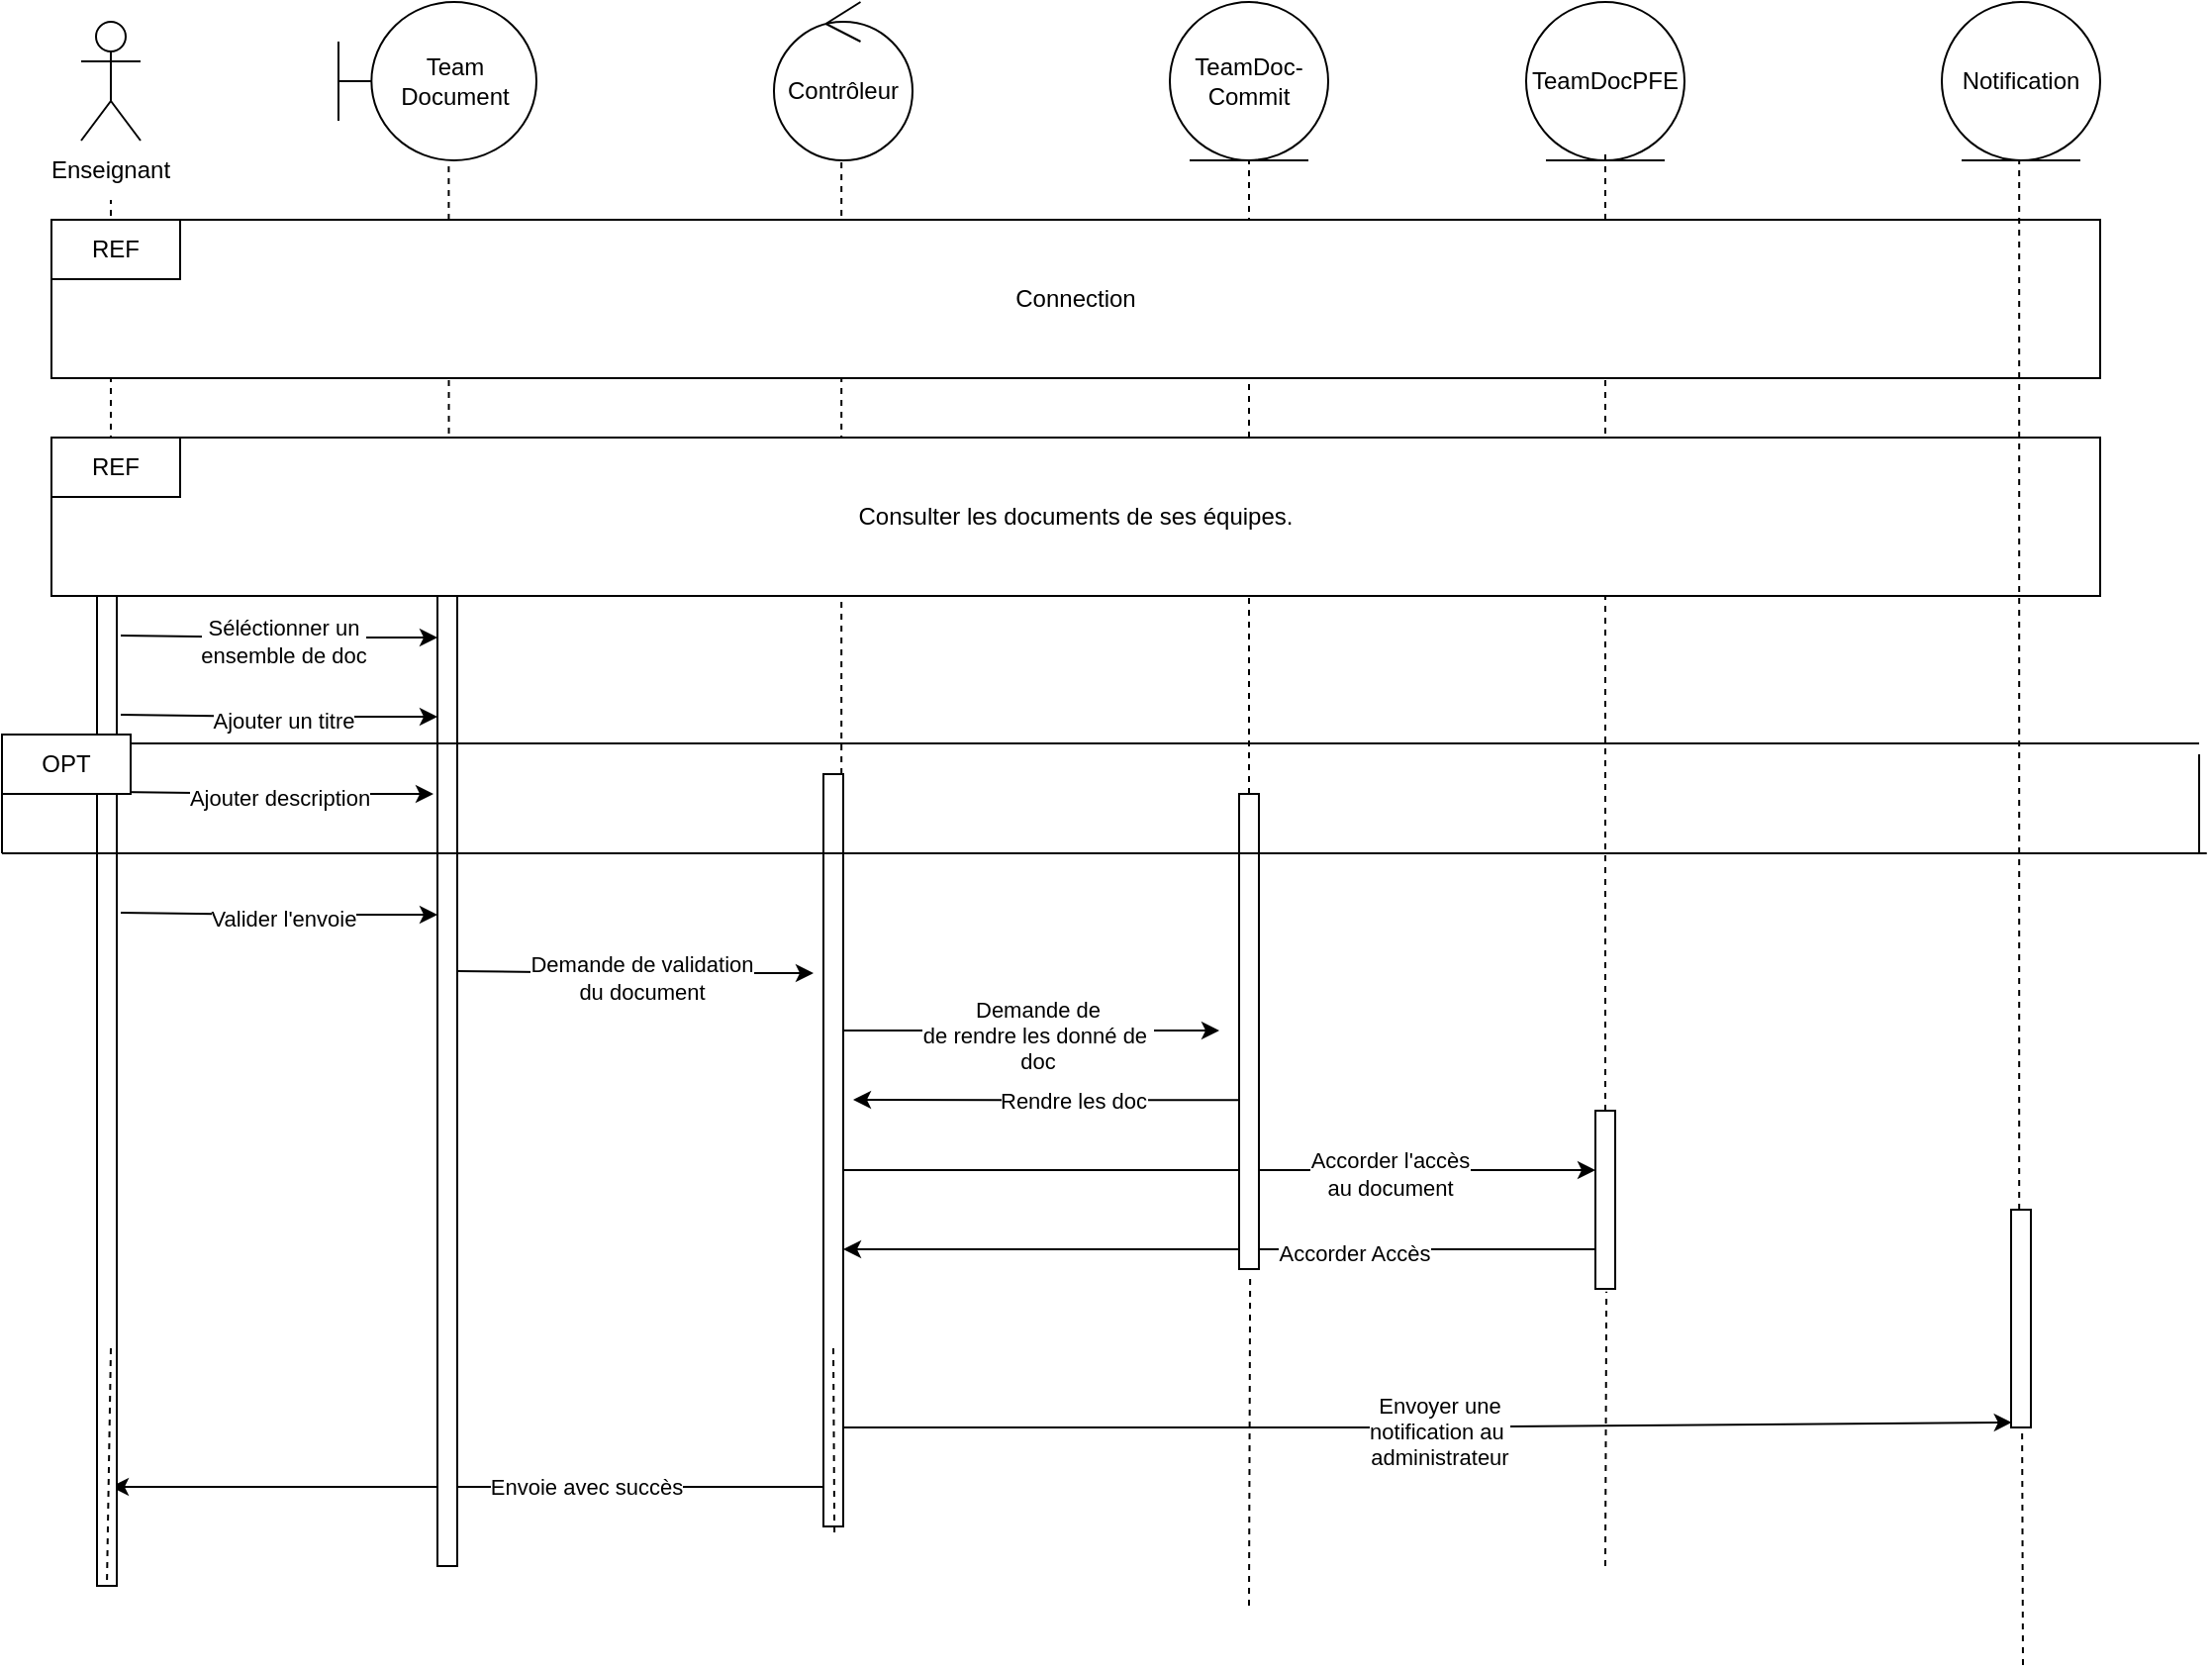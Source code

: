 <mxfile version="17.1.2" type="github">
  <diagram id="aOgKGbwrWeFkAxCtf3ib" name="Page-1">
    <mxGraphModel dx="1476" dy="790" grid="1" gridSize="10" guides="1" tooltips="1" connect="1" arrows="1" fold="1" page="1" pageScale="1" pageWidth="827" pageHeight="1169" math="0" shadow="0">
      <root>
        <mxCell id="0" />
        <mxCell id="1" parent="0" />
        <mxCell id="3AvT1jTzsXwBCu8fBLA7-1" value="" style="shape=umlActor;verticalLabelPosition=bottom;verticalAlign=top;html=1;" parent="1" vertex="1">
          <mxGeometry x="80" y="60" width="30" height="60" as="geometry" />
        </mxCell>
        <mxCell id="3AvT1jTzsXwBCu8fBLA7-2" value="Team&lt;br&gt;Document" style="shape=umlBoundary;whiteSpace=wrap;html=1;" parent="1" vertex="1">
          <mxGeometry x="210" y="50" width="100" height="80" as="geometry" />
        </mxCell>
        <mxCell id="3AvT1jTzsXwBCu8fBLA7-3" value="TeamDoc-Commit" style="ellipse;shape=umlEntity;whiteSpace=wrap;html=1;" parent="1" vertex="1">
          <mxGeometry x="630" y="50" width="80" height="80" as="geometry" />
        </mxCell>
        <mxCell id="3AvT1jTzsXwBCu8fBLA7-4" value="Contrôleur" style="ellipse;shape=umlControl;whiteSpace=wrap;html=1;" parent="1" vertex="1">
          <mxGeometry x="430" y="50" width="70" height="80" as="geometry" />
        </mxCell>
        <mxCell id="3AvT1jTzsXwBCu8fBLA7-5" value="" style="endArrow=none;dashed=1;html=1;rounded=0;entryX=0.5;entryY=1;entryDx=0;entryDy=0;startArrow=none;" parent="1" source="3AvT1jTzsXwBCu8fBLA7-46" target="3AvT1jTzsXwBCu8fBLA7-11" edge="1">
          <mxGeometry width="50" height="50" relative="1" as="geometry">
            <mxPoint x="95" y="730" as="sourcePoint" />
            <mxPoint x="440" y="240" as="targetPoint" />
          </mxGeometry>
        </mxCell>
        <mxCell id="3AvT1jTzsXwBCu8fBLA7-6" value="" style="endArrow=none;dashed=1;html=1;rounded=0;entryX=0.557;entryY=1.015;entryDx=0;entryDy=0;entryPerimeter=0;" parent="1" target="3AvT1jTzsXwBCu8fBLA7-2" edge="1">
          <mxGeometry width="50" height="50" relative="1" as="geometry">
            <mxPoint x="266" y="730" as="sourcePoint" />
            <mxPoint x="440" y="270" as="targetPoint" />
          </mxGeometry>
        </mxCell>
        <mxCell id="3AvT1jTzsXwBCu8fBLA7-7" value="" style="endArrow=none;dashed=1;html=1;rounded=0;entryX=0.557;entryY=1.015;entryDx=0;entryDy=0;entryPerimeter=0;startArrow=none;" parent="1" source="3AvT1jTzsXwBCu8fBLA7-49" edge="1">
          <mxGeometry width="50" height="50" relative="1" as="geometry">
            <mxPoint x="464" y="730" as="sourcePoint" />
            <mxPoint x="464.09" y="130.0" as="targetPoint" />
          </mxGeometry>
        </mxCell>
        <mxCell id="3AvT1jTzsXwBCu8fBLA7-8" value="" style="endArrow=none;dashed=1;html=1;rounded=0;entryX=0.557;entryY=1.015;entryDx=0;entryDy=0;entryPerimeter=0;startArrow=none;" parent="1" source="3AvT1jTzsXwBCu8fBLA7-51" edge="1">
          <mxGeometry width="50" height="50" relative="1" as="geometry">
            <mxPoint x="670" y="730" as="sourcePoint" />
            <mxPoint x="670" y="130.0" as="targetPoint" />
          </mxGeometry>
        </mxCell>
        <mxCell id="3AvT1jTzsXwBCu8fBLA7-11" value="Enseignant" style="text;html=1;strokeColor=none;fillColor=none;align=center;verticalAlign=middle;whiteSpace=wrap;rounded=0;" parent="1" vertex="1">
          <mxGeometry x="65" y="120" width="60" height="30" as="geometry" />
        </mxCell>
        <mxCell id="3AvT1jTzsXwBCu8fBLA7-12" value="TeamDocPFE" style="ellipse;shape=umlEntity;whiteSpace=wrap;html=1;" parent="1" vertex="1">
          <mxGeometry x="810" y="50" width="80" height="80" as="geometry" />
        </mxCell>
        <mxCell id="3AvT1jTzsXwBCu8fBLA7-13" value="" style="endArrow=none;dashed=1;html=1;rounded=0;entryX=0.557;entryY=1.015;entryDx=0;entryDy=0;entryPerimeter=0;startArrow=none;" parent="1" source="3AvT1jTzsXwBCu8fBLA7-53" edge="1">
          <mxGeometry width="50" height="50" relative="1" as="geometry">
            <mxPoint x="850" y="730" as="sourcePoint" />
            <mxPoint x="850" y="124.0" as="targetPoint" />
          </mxGeometry>
        </mxCell>
        <mxCell id="3AvT1jTzsXwBCu8fBLA7-14" value="Connection" style="rounded=0;whiteSpace=wrap;html=1;" parent="1" vertex="1">
          <mxGeometry x="65" y="160" width="1035" height="80" as="geometry" />
        </mxCell>
        <mxCell id="3AvT1jTzsXwBCu8fBLA7-15" value="Consulter les documents de ses équipes." style="rounded=0;whiteSpace=wrap;html=1;" parent="1" vertex="1">
          <mxGeometry x="65" y="270" width="1035" height="80" as="geometry" />
        </mxCell>
        <mxCell id="3AvT1jTzsXwBCu8fBLA7-16" value="REF&lt;span style=&quot;color: rgba(0 , 0 , 0 , 0) ; font-family: monospace ; font-size: 0px&quot;&gt;%3CmxGraphModel%3E%3Croot%3E%3CmxCell%20id%3D%220%22%2F%3E%3CmxCell%20id%3D%221%22%20parent%3D%220%22%2F%3E%3CmxCell%20id%3D%222%22%20value%3D%22%22%20style%3D%22rounded%3D0%3BwhiteSpace%3Dwrap%3Bhtml%3D1%3B%22%20vertex%3D%221%22%20parent%3D%221%22%3E%3CmxGeometry%20x%3D%2265%22%20y%3D%22160%22%20width%3D%22235%22%20height%3D%2280%22%20as%3D%22geometry%22%2F%3E%3C%2FmxCell%3E%3C%2Froot%3E%3C%2FmxGraphModel%3E&lt;/span&gt;" style="rounded=0;whiteSpace=wrap;html=1;" parent="1" vertex="1">
          <mxGeometry x="65" y="160" width="65" height="30" as="geometry" />
        </mxCell>
        <mxCell id="3AvT1jTzsXwBCu8fBLA7-17" value="REF&lt;span style=&quot;color: rgba(0 , 0 , 0 , 0) ; font-family: monospace ; font-size: 0px&quot;&gt;%3CmxGraphModel%3E%3Croot%3E%3CmxCell%20id%3D%220%22%2F%3E%3CmxCell%20id%3D%221%22%20parent%3D%220%22%2F%3E%3CmxCell%20id%3D%222%22%20value%3D%22%22%20style%3D%22rounded%3D0%3BwhiteSpace%3Dwrap%3Bhtml%3D1%3B%22%20vertex%3D%221%22%20parent%3D%221%22%3E%3CmxGeometry%20x%3D%2265%22%20y%3D%22160%22%20width%3D%22235%22%20height%3D%2280%22%20as%3D%22geometry%22%2F%3E%3C%2FmxCell%3E%3C%2Froot%3E%3C%2FmxGraphModel%3E&lt;/span&gt;" style="rounded=0;whiteSpace=wrap;html=1;" parent="1" vertex="1">
          <mxGeometry x="65" y="270" width="65" height="30" as="geometry" />
        </mxCell>
        <mxCell id="3AvT1jTzsXwBCu8fBLA7-26" value="" style="endArrow=classic;html=1;rounded=0;" parent="1" edge="1">
          <mxGeometry relative="1" as="geometry">
            <mxPoint x="100" y="370" as="sourcePoint" />
            <mxPoint x="260" y="371" as="targetPoint" />
            <Array as="points">
              <mxPoint x="180" y="371" />
            </Array>
          </mxGeometry>
        </mxCell>
        <mxCell id="3AvT1jTzsXwBCu8fBLA7-27" value="Séléctionner un&lt;br&gt;ensemble de doc" style="edgeLabel;html=1;align=center;verticalAlign=middle;resizable=0;points=[];" parent="3AvT1jTzsXwBCu8fBLA7-26" vertex="1" connectable="0">
          <mxGeometry x="0.028" y="-2" relative="1" as="geometry">
            <mxPoint as="offset" />
          </mxGeometry>
        </mxCell>
        <mxCell id="3AvT1jTzsXwBCu8fBLA7-30" value="" style="endArrow=classic;html=1;rounded=0;" parent="1" edge="1">
          <mxGeometry relative="1" as="geometry">
            <mxPoint x="270" y="539.5" as="sourcePoint" />
            <mxPoint x="450" y="540.5" as="targetPoint" />
            <Array as="points">
              <mxPoint x="350" y="540.5" />
            </Array>
          </mxGeometry>
        </mxCell>
        <mxCell id="3AvT1jTzsXwBCu8fBLA7-31" value="Demande de validation&lt;br&gt;du document" style="edgeLabel;html=1;align=center;verticalAlign=middle;resizable=0;points=[];" parent="3AvT1jTzsXwBCu8fBLA7-30" vertex="1" connectable="0">
          <mxGeometry x="0.028" y="-2" relative="1" as="geometry">
            <mxPoint as="offset" />
          </mxGeometry>
        </mxCell>
        <mxCell id="3AvT1jTzsXwBCu8fBLA7-32" value="" style="endArrow=classic;html=1;rounded=0;" parent="1" edge="1">
          <mxGeometry relative="1" as="geometry">
            <mxPoint x="465" y="569.5" as="sourcePoint" />
            <mxPoint x="655" y="569.5" as="targetPoint" />
            <Array as="points">
              <mxPoint x="535" y="569.5" />
            </Array>
          </mxGeometry>
        </mxCell>
        <mxCell id="3AvT1jTzsXwBCu8fBLA7-33" value="Demande de&lt;br&gt;de rendre les donné de&amp;nbsp;&lt;br&gt;doc" style="edgeLabel;html=1;align=center;verticalAlign=middle;resizable=0;points=[];" parent="3AvT1jTzsXwBCu8fBLA7-32" vertex="1" connectable="0">
          <mxGeometry x="0.028" y="-2" relative="1" as="geometry">
            <mxPoint as="offset" />
          </mxGeometry>
        </mxCell>
        <mxCell id="3AvT1jTzsXwBCu8fBLA7-34" value="" style="endArrow=classic;html=1;rounded=0;" parent="1" edge="1">
          <mxGeometry relative="1" as="geometry">
            <mxPoint x="465" y="640" as="sourcePoint" />
            <mxPoint x="845" y="640" as="targetPoint" />
            <Array as="points">
              <mxPoint x="745" y="640" />
            </Array>
          </mxGeometry>
        </mxCell>
        <mxCell id="3AvT1jTzsXwBCu8fBLA7-35" value="Accorder l&#39;accès&lt;br&gt;au document" style="edgeLabel;html=1;align=center;verticalAlign=middle;resizable=0;points=[];" parent="3AvT1jTzsXwBCu8fBLA7-34" vertex="1" connectable="0">
          <mxGeometry x="0.028" y="-2" relative="1" as="geometry">
            <mxPoint x="80" as="offset" />
          </mxGeometry>
        </mxCell>
        <mxCell id="3AvT1jTzsXwBCu8fBLA7-38" value="" style="endArrow=classic;html=1;rounded=0;entryX=0.039;entryY=0.977;entryDx=0;entryDy=0;entryPerimeter=0;" parent="1" target="3AvT1jTzsXwBCu8fBLA7-55" edge="1">
          <mxGeometry relative="1" as="geometry">
            <mxPoint x="460" y="770" as="sourcePoint" />
            <mxPoint x="1060" y="650" as="targetPoint" />
            <Array as="points">
              <mxPoint x="730" y="770" />
            </Array>
          </mxGeometry>
        </mxCell>
        <mxCell id="3AvT1jTzsXwBCu8fBLA7-39" value="Envoyer une&lt;br&gt;notification au&amp;nbsp;&lt;br&gt;administrateur" style="edgeLabel;html=1;align=center;verticalAlign=middle;resizable=0;points=[];" parent="3AvT1jTzsXwBCu8fBLA7-38" vertex="1" connectable="0">
          <mxGeometry x="0.028" y="-2" relative="1" as="geometry">
            <mxPoint as="offset" />
          </mxGeometry>
        </mxCell>
        <mxCell id="3AvT1jTzsXwBCu8fBLA7-40" value="Notification" style="ellipse;shape=umlEntity;whiteSpace=wrap;html=1;" parent="1" vertex="1">
          <mxGeometry x="1020" y="50" width="80" height="80" as="geometry" />
        </mxCell>
        <mxCell id="3AvT1jTzsXwBCu8fBLA7-41" value="" style="endArrow=none;dashed=1;html=1;rounded=0;entryX=0.557;entryY=1.015;entryDx=0;entryDy=0;entryPerimeter=0;startArrow=none;" parent="1" source="3AvT1jTzsXwBCu8fBLA7-55" edge="1">
          <mxGeometry width="50" height="50" relative="1" as="geometry">
            <mxPoint x="1059.39" y="1050.578" as="sourcePoint" />
            <mxPoint x="1059.09" y="130" as="targetPoint" />
          </mxGeometry>
        </mxCell>
        <mxCell id="3AvT1jTzsXwBCu8fBLA7-42" value="" style="endArrow=classic;html=1;rounded=0;" parent="1" edge="1">
          <mxGeometry relative="1" as="geometry">
            <mxPoint x="850" y="680" as="sourcePoint" />
            <mxPoint x="465" y="680" as="targetPoint" />
            <Array as="points" />
          </mxGeometry>
        </mxCell>
        <mxCell id="3AvT1jTzsXwBCu8fBLA7-43" value="Accorder Accès" style="edgeLabel;resizable=0;html=1;align=center;verticalAlign=middle;" parent="3AvT1jTzsXwBCu8fBLA7-42" connectable="0" vertex="1">
          <mxGeometry relative="1" as="geometry">
            <mxPoint x="65" y="2" as="offset" />
          </mxGeometry>
        </mxCell>
        <mxCell id="3AvT1jTzsXwBCu8fBLA7-44" value="" style="endArrow=classic;html=1;rounded=0;" parent="1" edge="1">
          <mxGeometry relative="1" as="geometry">
            <mxPoint x="455" y="800" as="sourcePoint" />
            <mxPoint x="95" y="800" as="targetPoint" />
            <Array as="points" />
          </mxGeometry>
        </mxCell>
        <mxCell id="3AvT1jTzsXwBCu8fBLA7-45" value="Envoie avec succès" style="edgeLabel;resizable=0;html=1;align=center;verticalAlign=middle;" parent="3AvT1jTzsXwBCu8fBLA7-44" connectable="0" vertex="1">
          <mxGeometry relative="1" as="geometry">
            <mxPoint x="60" as="offset" />
          </mxGeometry>
        </mxCell>
        <mxCell id="3AvT1jTzsXwBCu8fBLA7-46" value="" style="html=1;points=[];perimeter=orthogonalPerimeter;" parent="1" vertex="1">
          <mxGeometry x="88" y="350" width="10" height="500" as="geometry" />
        </mxCell>
        <mxCell id="3AvT1jTzsXwBCu8fBLA7-47" value="" style="endArrow=none;dashed=1;html=1;rounded=0;entryX=0.5;entryY=1;entryDx=0;entryDy=0;" parent="1" target="3AvT1jTzsXwBCu8fBLA7-46" edge="1">
          <mxGeometry width="50" height="50" relative="1" as="geometry">
            <mxPoint x="95" y="730" as="sourcePoint" />
            <mxPoint x="95" y="150" as="targetPoint" />
          </mxGeometry>
        </mxCell>
        <mxCell id="3AvT1jTzsXwBCu8fBLA7-48" value="" style="html=1;points=[];perimeter=orthogonalPerimeter;" parent="1" vertex="1">
          <mxGeometry x="260" y="350" width="10" height="490" as="geometry" />
        </mxCell>
        <mxCell id="3AvT1jTzsXwBCu8fBLA7-49" value="" style="html=1;points=[];perimeter=orthogonalPerimeter;" parent="1" vertex="1">
          <mxGeometry x="455" y="440" width="10" height="380" as="geometry" />
        </mxCell>
        <mxCell id="3AvT1jTzsXwBCu8fBLA7-50" value="" style="endArrow=none;dashed=1;html=1;rounded=0;entryX=0.557;entryY=1.015;entryDx=0;entryDy=0;entryPerimeter=0;" parent="1" target="3AvT1jTzsXwBCu8fBLA7-49" edge="1">
          <mxGeometry width="50" height="50" relative="1" as="geometry">
            <mxPoint x="460" y="730" as="sourcePoint" />
            <mxPoint x="464.09" y="130" as="targetPoint" />
          </mxGeometry>
        </mxCell>
        <mxCell id="3AvT1jTzsXwBCu8fBLA7-51" value="" style="html=1;points=[];perimeter=orthogonalPerimeter;" parent="1" vertex="1">
          <mxGeometry x="665" y="450" width="10" height="240" as="geometry" />
        </mxCell>
        <mxCell id="3AvT1jTzsXwBCu8fBLA7-52" value="" style="endArrow=none;dashed=1;html=1;rounded=0;entryX=0.557;entryY=1.015;entryDx=0;entryDy=0;entryPerimeter=0;" parent="1" target="3AvT1jTzsXwBCu8fBLA7-51" edge="1">
          <mxGeometry width="50" height="50" relative="1" as="geometry">
            <mxPoint x="670" y="860" as="sourcePoint" />
            <mxPoint x="670" y="130" as="targetPoint" />
          </mxGeometry>
        </mxCell>
        <mxCell id="3AvT1jTzsXwBCu8fBLA7-53" value="" style="html=1;points=[];perimeter=orthogonalPerimeter;" parent="1" vertex="1">
          <mxGeometry x="845" y="610" width="10" height="90" as="geometry" />
        </mxCell>
        <mxCell id="3AvT1jTzsXwBCu8fBLA7-54" value="" style="endArrow=none;dashed=1;html=1;rounded=0;entryX=0.557;entryY=1.015;entryDx=0;entryDy=0;entryPerimeter=0;" parent="1" target="3AvT1jTzsXwBCu8fBLA7-53" edge="1">
          <mxGeometry width="50" height="50" relative="1" as="geometry">
            <mxPoint x="850" y="840" as="sourcePoint" />
            <mxPoint x="850.0" y="124" as="targetPoint" />
          </mxGeometry>
        </mxCell>
        <mxCell id="3AvT1jTzsXwBCu8fBLA7-55" value="" style="html=1;points=[];perimeter=orthogonalPerimeter;" parent="1" vertex="1">
          <mxGeometry x="1055" y="660" width="10" height="110" as="geometry" />
        </mxCell>
        <mxCell id="3AvT1jTzsXwBCu8fBLA7-56" value="" style="endArrow=none;dashed=1;html=1;rounded=0;entryX=0.557;entryY=1.015;entryDx=0;entryDy=0;entryPerimeter=0;" parent="1" target="3AvT1jTzsXwBCu8fBLA7-55" edge="1">
          <mxGeometry width="50" height="50" relative="1" as="geometry">
            <mxPoint x="1061" y="890" as="sourcePoint" />
            <mxPoint x="1059.09" y="130" as="targetPoint" />
          </mxGeometry>
        </mxCell>
        <mxCell id="3AvT1jTzsXwBCu8fBLA7-57" value="" style="endArrow=classic;html=1;rounded=0;" parent="1" edge="1">
          <mxGeometry relative="1" as="geometry">
            <mxPoint x="98" y="449" as="sourcePoint" />
            <mxPoint x="258" y="450" as="targetPoint" />
            <Array as="points">
              <mxPoint x="178" y="450" />
            </Array>
          </mxGeometry>
        </mxCell>
        <mxCell id="3AvT1jTzsXwBCu8fBLA7-58" value="Ajouter description" style="edgeLabel;html=1;align=center;verticalAlign=middle;resizable=0;points=[];" parent="3AvT1jTzsXwBCu8fBLA7-57" vertex="1" connectable="0">
          <mxGeometry x="0.028" y="-2" relative="1" as="geometry">
            <mxPoint as="offset" />
          </mxGeometry>
        </mxCell>
        <mxCell id="3AvT1jTzsXwBCu8fBLA7-60" value="" style="endArrow=none;html=1;rounded=0;" parent="1" edge="1">
          <mxGeometry width="50" height="50" relative="1" as="geometry">
            <mxPoint x="40" y="424.52" as="sourcePoint" />
            <mxPoint x="1150" y="424.52" as="targetPoint" />
          </mxGeometry>
        </mxCell>
        <mxCell id="3AvT1jTzsXwBCu8fBLA7-61" value="" style="endArrow=none;html=1;rounded=0;entryX=0;entryY=0;entryDx=0;entryDy=0;" parent="1" edge="1" target="3AvT1jTzsXwBCu8fBLA7-64">
          <mxGeometry width="50" height="50" relative="1" as="geometry">
            <mxPoint x="40" y="480" as="sourcePoint" />
            <mxPoint x="40" y="410" as="targetPoint" />
          </mxGeometry>
        </mxCell>
        <mxCell id="3AvT1jTzsXwBCu8fBLA7-62" value="" style="endArrow=none;html=1;rounded=0;" parent="1" edge="1">
          <mxGeometry width="50" height="50" relative="1" as="geometry">
            <mxPoint x="40" y="480" as="sourcePoint" />
            <mxPoint x="1153.865" y="480" as="targetPoint" />
          </mxGeometry>
        </mxCell>
        <mxCell id="3AvT1jTzsXwBCu8fBLA7-64" value="OPT" style="rounded=0;whiteSpace=wrap;html=1;" parent="1" vertex="1">
          <mxGeometry x="40" y="420" width="65" height="30" as="geometry" />
        </mxCell>
        <mxCell id="3AvT1jTzsXwBCu8fBLA7-65" value="" style="endArrow=classic;html=1;rounded=0;" parent="1" edge="1">
          <mxGeometry relative="1" as="geometry">
            <mxPoint x="100" y="510" as="sourcePoint" />
            <mxPoint x="260" y="511" as="targetPoint" />
            <Array as="points">
              <mxPoint x="180" y="511" />
            </Array>
          </mxGeometry>
        </mxCell>
        <mxCell id="3AvT1jTzsXwBCu8fBLA7-66" value="Valider l&#39;envoie" style="edgeLabel;html=1;align=center;verticalAlign=middle;resizable=0;points=[];" parent="3AvT1jTzsXwBCu8fBLA7-65" vertex="1" connectable="0">
          <mxGeometry x="0.028" y="-2" relative="1" as="geometry">
            <mxPoint as="offset" />
          </mxGeometry>
        </mxCell>
        <mxCell id="B0HhbdmJokEHG4TNsa9u-1" value="" style="endArrow=classic;html=1;rounded=0;" parent="1" edge="1">
          <mxGeometry relative="1" as="geometry">
            <mxPoint x="665" y="604.68" as="sourcePoint" />
            <mxPoint x="470" y="604.5" as="targetPoint" />
            <Array as="points" />
          </mxGeometry>
        </mxCell>
        <mxCell id="B0HhbdmJokEHG4TNsa9u-2" value="Rendre les doc" style="edgeLabel;resizable=0;html=1;align=center;verticalAlign=middle;" parent="B0HhbdmJokEHG4TNsa9u-1" connectable="0" vertex="1">
          <mxGeometry relative="1" as="geometry">
            <mxPoint x="13" as="offset" />
          </mxGeometry>
        </mxCell>
        <mxCell id="QPtW96jmZYsKUkoPkygv-1" value="" style="endArrow=none;html=1;rounded=0;" edge="1" parent="1">
          <mxGeometry width="50" height="50" relative="1" as="geometry">
            <mxPoint x="1150" y="480" as="sourcePoint" />
            <mxPoint x="1150" y="430" as="targetPoint" />
          </mxGeometry>
        </mxCell>
        <mxCell id="QPtW96jmZYsKUkoPkygv-2" value="" style="endArrow=classic;html=1;rounded=0;" edge="1" parent="1">
          <mxGeometry relative="1" as="geometry">
            <mxPoint x="100" y="410" as="sourcePoint" />
            <mxPoint x="260" y="411" as="targetPoint" />
            <Array as="points">
              <mxPoint x="180" y="411" />
            </Array>
          </mxGeometry>
        </mxCell>
        <mxCell id="QPtW96jmZYsKUkoPkygv-3" value="Ajouter un titre" style="edgeLabel;html=1;align=center;verticalAlign=middle;resizable=0;points=[];" vertex="1" connectable="0" parent="QPtW96jmZYsKUkoPkygv-2">
          <mxGeometry x="0.028" y="-2" relative="1" as="geometry">
            <mxPoint as="offset" />
          </mxGeometry>
        </mxCell>
      </root>
    </mxGraphModel>
  </diagram>
</mxfile>

